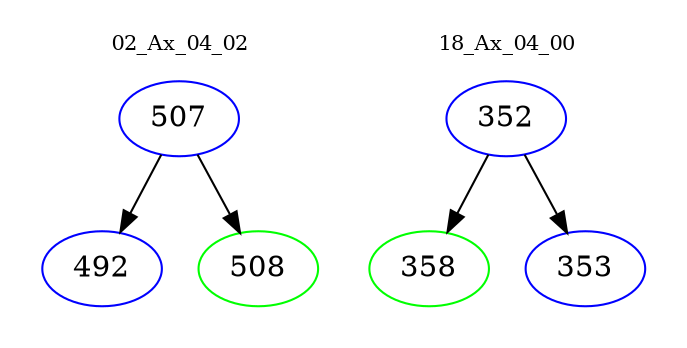 digraph{
subgraph cluster_0 {
color = white
label = "02_Ax_04_02";
fontsize=10;
T0_507 [label="507", color="blue"]
T0_507 -> T0_492 [color="black"]
T0_492 [label="492", color="blue"]
T0_507 -> T0_508 [color="black"]
T0_508 [label="508", color="green"]
}
subgraph cluster_1 {
color = white
label = "18_Ax_04_00";
fontsize=10;
T1_352 [label="352", color="blue"]
T1_352 -> T1_358 [color="black"]
T1_358 [label="358", color="green"]
T1_352 -> T1_353 [color="black"]
T1_353 [label="353", color="blue"]
}
}
